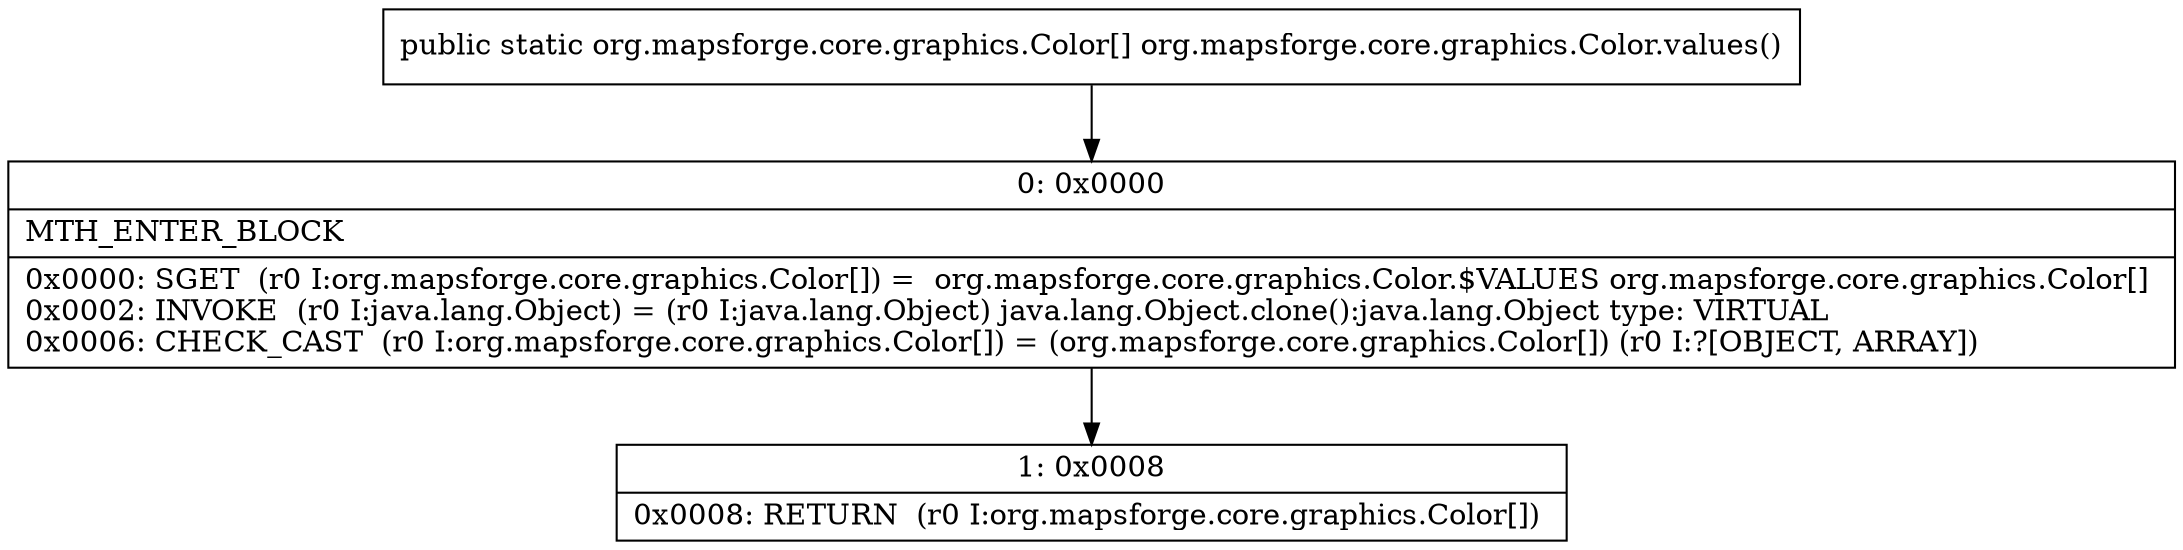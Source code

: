 digraph "CFG fororg.mapsforge.core.graphics.Color.values()[Lorg\/mapsforge\/core\/graphics\/Color;" {
Node_0 [shape=record,label="{0\:\ 0x0000|MTH_ENTER_BLOCK\l|0x0000: SGET  (r0 I:org.mapsforge.core.graphics.Color[]) =  org.mapsforge.core.graphics.Color.$VALUES org.mapsforge.core.graphics.Color[] \l0x0002: INVOKE  (r0 I:java.lang.Object) = (r0 I:java.lang.Object) java.lang.Object.clone():java.lang.Object type: VIRTUAL \l0x0006: CHECK_CAST  (r0 I:org.mapsforge.core.graphics.Color[]) = (org.mapsforge.core.graphics.Color[]) (r0 I:?[OBJECT, ARRAY]) \l}"];
Node_1 [shape=record,label="{1\:\ 0x0008|0x0008: RETURN  (r0 I:org.mapsforge.core.graphics.Color[]) \l}"];
MethodNode[shape=record,label="{public static org.mapsforge.core.graphics.Color[] org.mapsforge.core.graphics.Color.values() }"];
MethodNode -> Node_0;
Node_0 -> Node_1;
}

